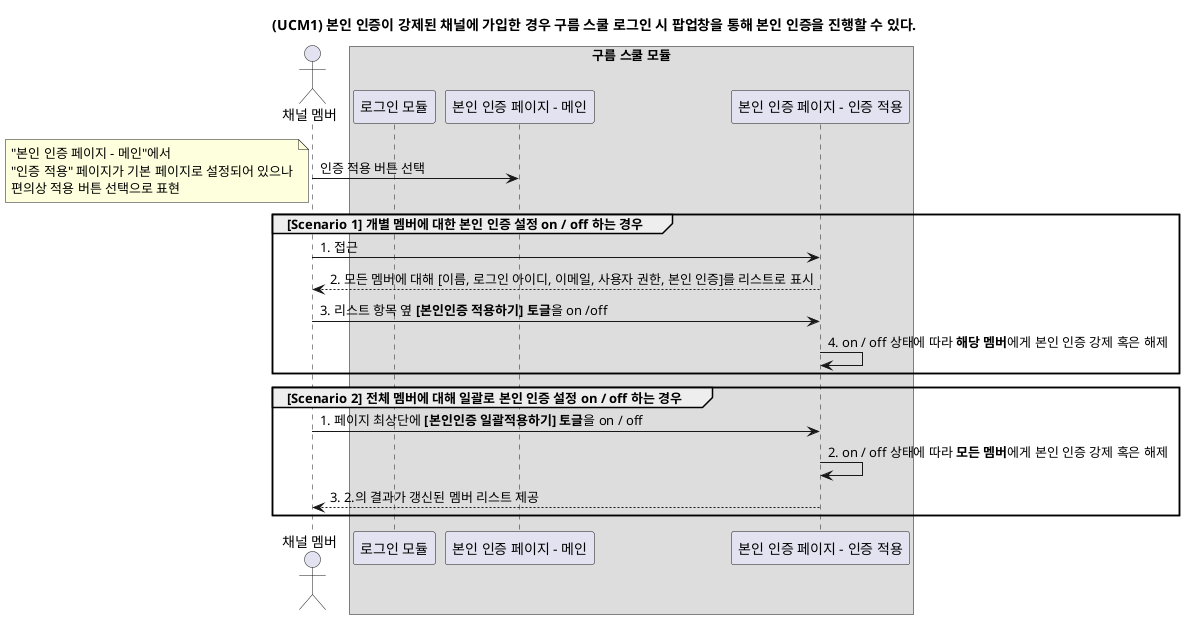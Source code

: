 @startuml

title (UCM1) 본인 인증이 강제된 채널에 가입한 경우 구름 스쿨 로그인 시 팝업창을 통해 본인 인증을 진행할 수 있다.

actor "채널 멤버"

box "구름 스쿨 모듈"

participant "로그인 모듈"


participant "본인 인증 페이지 - 메인"
participant "본인 인증 페이지 - 인증 적용"
endbox

"채널 멤버" -> "본인 인증 페이지 - 메인" : 인증 적용 버튼 선택
note left
"본인 인증 페이지 - 메인"에서
"인증 적용" 페이지가 기본 페이지로 설정되어 있으나
편의상 적용 버튼 선택으로 표현
end note


group [Scenario 1] 개별 멤버에 대한 본인 인증 설정 on / off 하는 경우
"채널 멤버" -> "본인 인증 페이지 - 인증 적용" : 1. 접근
"본인 인증 페이지 - 인증 적용" --> "채널 멤버" : 2. 모든 멤버에 대해 [이름, 로그인 아이디, 이메일, 사용자 권한, 본인 인증]를 리스트로 표시
"채널 멤버" -> "본인 인증 페이지 - 인증 적용" : 3. 리스트 항목 옆 **[본인인증 적용하기] 토글**을 on /off
"본인 인증 페이지 - 인증 적용" -> "본인 인증 페이지 - 인증 적용" : 4. on / off 상태에 따라 **해당 멤버**에게 본인 인증 강제 혹은 해제
end

group [Scenario 2] 전체 멤버에 대해 일괄로 본인 인증 설정 on / off 하는 경우
"채널 멤버" -> "본인 인증 페이지 - 인증 적용" : 1. 페이지 최상단에 **[본인인증 일괄적용하기] 토글**을 on / off
"본인 인증 페이지 - 인증 적용" -> "본인 인증 페이지 - 인증 적용" : 2. on / off 상태에 따라 **모든 멤버**에게 본인 인증 강제 혹은 해제
"본인 인증 페이지 - 인증 적용" --> "채널 멤버" : 3. 2.의 결과가 갱신된 멤버 리스트 제공
end
@enduml